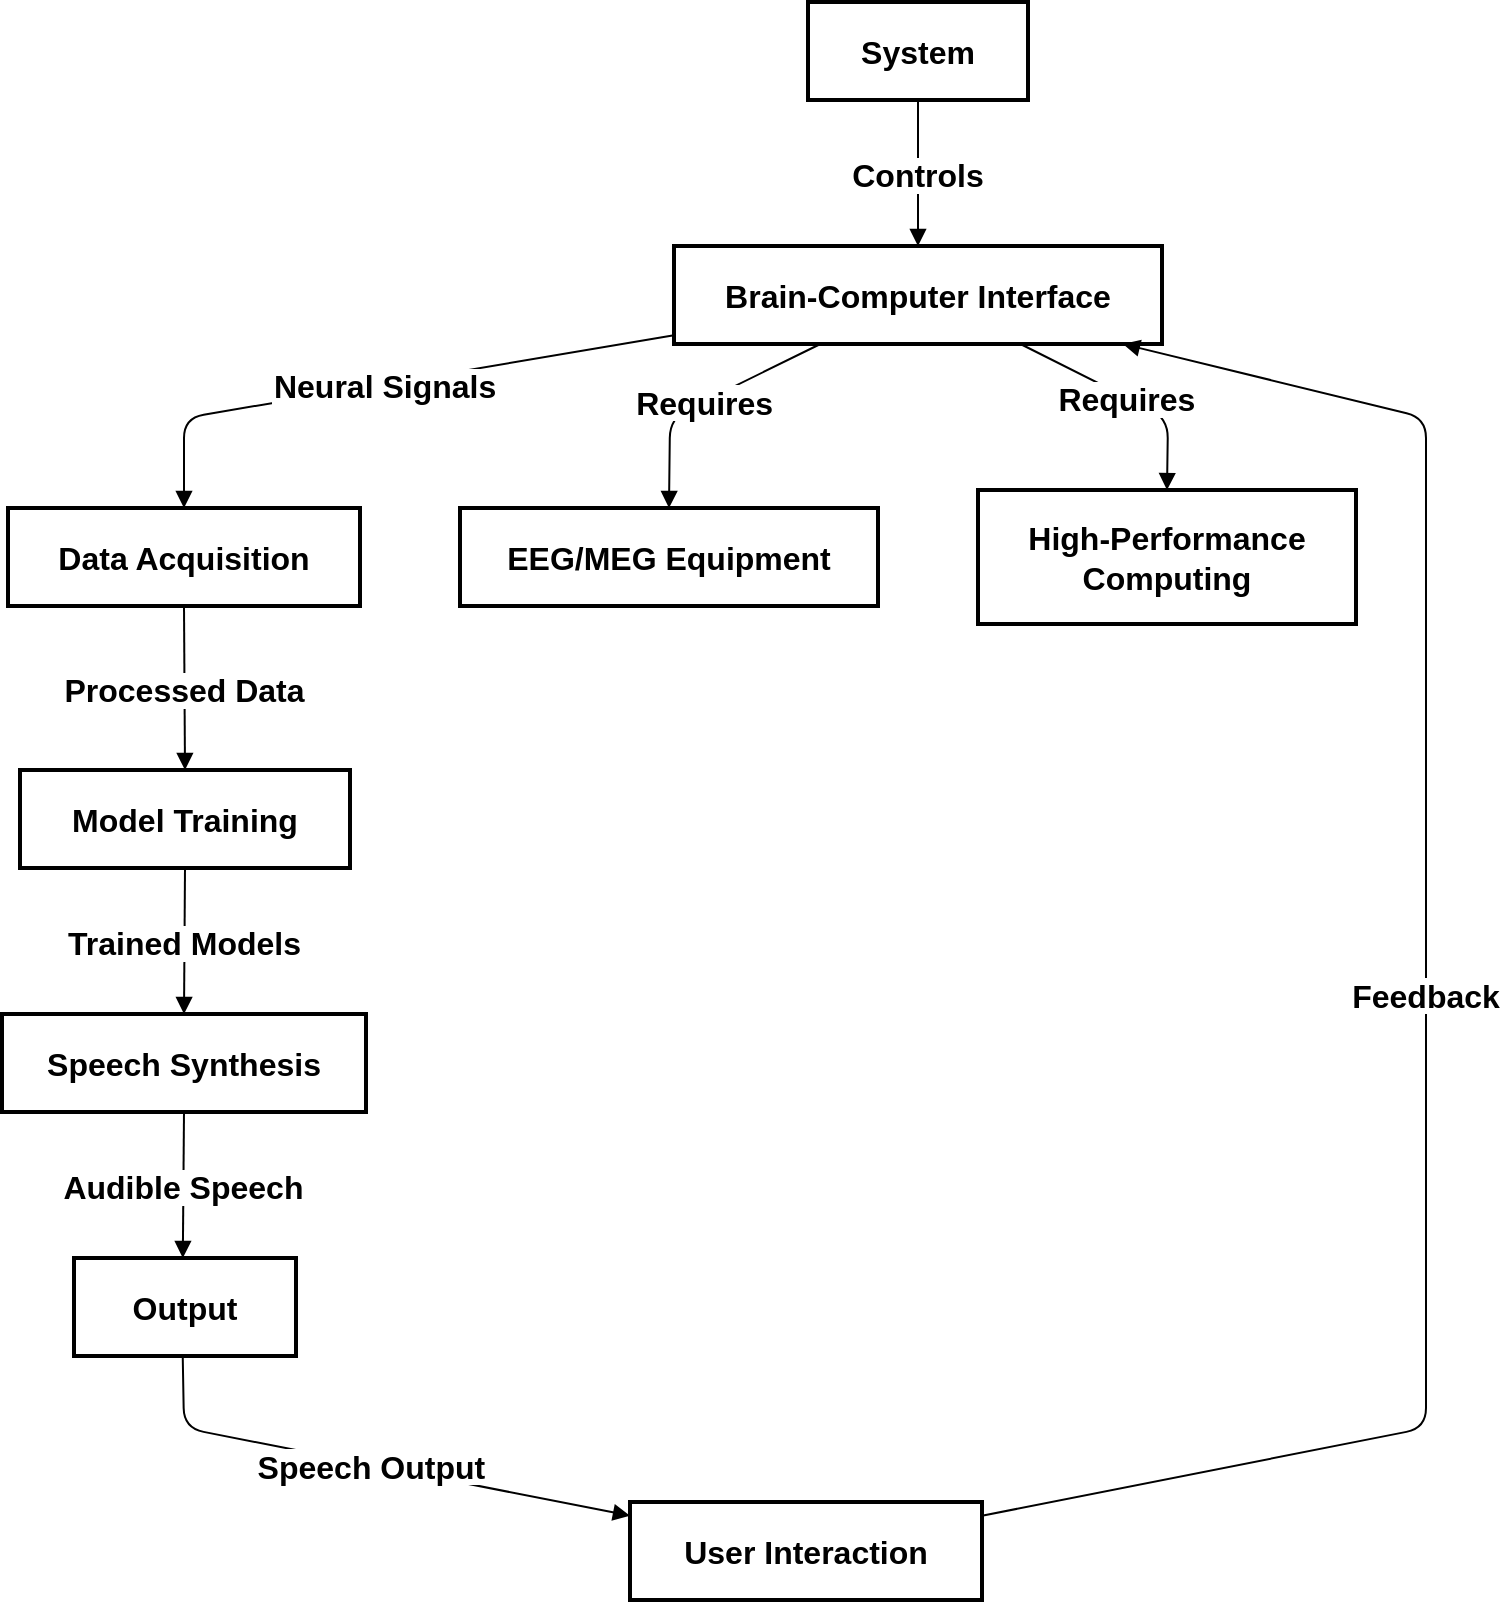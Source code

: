 <mxfile version="25.0.3">
  <diagram name="Page-1" id="Onr7bmdSrjfq3ZNb4axA">
    <mxGraphModel dx="2049" dy="-2406" grid="1" gridSize="10" guides="1" tooltips="1" connect="1" arrows="1" fold="1" page="1" pageScale="1" pageWidth="1100" pageHeight="1700" math="0" shadow="0">
      <root>
        <mxCell id="0" />
        <mxCell id="1" parent="0" />
        <mxCell id="e1c1xiwjVlodbPBNwCO6-135" value="System" style="whiteSpace=wrap;strokeWidth=2;fontSize=16;fontStyle=1" vertex="1" parent="1">
          <mxGeometry x="423" y="4730" width="110" height="49" as="geometry" />
        </mxCell>
        <mxCell id="e1c1xiwjVlodbPBNwCO6-136" value="Brain-Computer Interface" style="whiteSpace=wrap;strokeWidth=2;fontSize=16;fontStyle=1" vertex="1" parent="1">
          <mxGeometry x="356" y="4852" width="244" height="49" as="geometry" />
        </mxCell>
        <mxCell id="e1c1xiwjVlodbPBNwCO6-137" value="Data Acquisition" style="whiteSpace=wrap;strokeWidth=2;fontSize=16;fontStyle=1" vertex="1" parent="1">
          <mxGeometry x="23" y="4983" width="176" height="49" as="geometry" />
        </mxCell>
        <mxCell id="e1c1xiwjVlodbPBNwCO6-138" value="Model Training" style="whiteSpace=wrap;strokeWidth=2;fontSize=16;fontStyle=1" vertex="1" parent="1">
          <mxGeometry x="29" y="5114" width="165" height="49" as="geometry" />
        </mxCell>
        <mxCell id="e1c1xiwjVlodbPBNwCO6-139" value="Speech Synthesis" style="whiteSpace=wrap;strokeWidth=2;fontSize=16;fontStyle=1" vertex="1" parent="1">
          <mxGeometry x="20" y="5236" width="182" height="49" as="geometry" />
        </mxCell>
        <mxCell id="e1c1xiwjVlodbPBNwCO6-140" value="EEG/MEG Equipment" style="whiteSpace=wrap;strokeWidth=2;fontSize=16;fontStyle=1" vertex="1" parent="1">
          <mxGeometry x="249" y="4983" width="209" height="49" as="geometry" />
        </mxCell>
        <mxCell id="e1c1xiwjVlodbPBNwCO6-141" value="High-Performance Computing" style="whiteSpace=wrap;strokeWidth=2;fontSize=16;fontStyle=1" vertex="1" parent="1">
          <mxGeometry x="508" y="4974" width="189" height="67" as="geometry" />
        </mxCell>
        <mxCell id="e1c1xiwjVlodbPBNwCO6-142" value="Output" style="whiteSpace=wrap;strokeWidth=2;fontSize=16;fontStyle=1" vertex="1" parent="1">
          <mxGeometry x="56" y="5358" width="111" height="49" as="geometry" />
        </mxCell>
        <mxCell id="e1c1xiwjVlodbPBNwCO6-143" value="User Interaction" style="whiteSpace=wrap;strokeWidth=2;fontSize=16;fontStyle=1" vertex="1" parent="1">
          <mxGeometry x="334" y="5480" width="176" height="49" as="geometry" />
        </mxCell>
        <mxCell id="e1c1xiwjVlodbPBNwCO6-144" value="Controls" style="curved=1;startArrow=none;endArrow=block;exitX=0.5;exitY=1;entryX=0.5;entryY=0;rounded=0;fontSize=16;fontStyle=1" edge="1" parent="1" source="e1c1xiwjVlodbPBNwCO6-135" target="e1c1xiwjVlodbPBNwCO6-136">
          <mxGeometry relative="1" as="geometry">
            <Array as="points" />
          </mxGeometry>
        </mxCell>
        <mxCell id="e1c1xiwjVlodbPBNwCO6-145" value="Neural Signals" style="curved=0;startArrow=none;endArrow=block;exitX=0;exitY=0.91;entryX=0.5;entryY=0;rounded=1;fontSize=16;fontStyle=1" edge="1" parent="1" source="e1c1xiwjVlodbPBNwCO6-136" target="e1c1xiwjVlodbPBNwCO6-137">
          <mxGeometry relative="1" as="geometry">
            <Array as="points">
              <mxPoint x="111" y="4938" />
            </Array>
          </mxGeometry>
        </mxCell>
        <mxCell id="e1c1xiwjVlodbPBNwCO6-146" value="Processed Data" style="curved=1;startArrow=none;endArrow=block;exitX=0.5;exitY=1;entryX=0.5;entryY=-0.01;rounded=0;fontSize=16;fontStyle=1" edge="1" parent="1" source="e1c1xiwjVlodbPBNwCO6-137" target="e1c1xiwjVlodbPBNwCO6-138">
          <mxGeometry relative="1" as="geometry">
            <Array as="points" />
          </mxGeometry>
        </mxCell>
        <mxCell id="e1c1xiwjVlodbPBNwCO6-147" value="Trained Models" style="curved=1;startArrow=none;endArrow=block;exitX=0.5;exitY=0.99;entryX=0.5;entryY=-0.01;rounded=0;fontSize=16;fontStyle=1" edge="1" parent="1" source="e1c1xiwjVlodbPBNwCO6-138" target="e1c1xiwjVlodbPBNwCO6-139">
          <mxGeometry relative="1" as="geometry">
            <Array as="points" />
          </mxGeometry>
        </mxCell>
        <mxCell id="e1c1xiwjVlodbPBNwCO6-148" value="Requires" style="curved=0;startArrow=none;endArrow=block;exitX=0.3;exitY=1;entryX=0.5;entryY=0;rounded=1;fontSize=16;fontStyle=1" edge="1" parent="1" source="e1c1xiwjVlodbPBNwCO6-136" target="e1c1xiwjVlodbPBNwCO6-140">
          <mxGeometry relative="1" as="geometry">
            <Array as="points">
              <mxPoint x="354" y="4938" />
            </Array>
          </mxGeometry>
        </mxCell>
        <mxCell id="e1c1xiwjVlodbPBNwCO6-149" value="Requires" style="curved=0;startArrow=none;endArrow=block;exitX=0.71;exitY=1;entryX=0.5;entryY=0;rounded=1;fontSize=16;fontStyle=1" edge="1" parent="1" source="e1c1xiwjVlodbPBNwCO6-136" target="e1c1xiwjVlodbPBNwCO6-141">
          <mxGeometry relative="1" as="geometry">
            <Array as="points">
              <mxPoint x="603" y="4938" />
            </Array>
          </mxGeometry>
        </mxCell>
        <mxCell id="e1c1xiwjVlodbPBNwCO6-150" value="Audible Speech" style="curved=1;startArrow=none;endArrow=block;exitX=0.5;exitY=0.99;entryX=0.49;entryY=-0.01;rounded=0;fontSize=16;fontStyle=1" edge="1" parent="1" source="e1c1xiwjVlodbPBNwCO6-139" target="e1c1xiwjVlodbPBNwCO6-142">
          <mxGeometry relative="1" as="geometry">
            <Array as="points" />
          </mxGeometry>
        </mxCell>
        <mxCell id="e1c1xiwjVlodbPBNwCO6-151" value="Speech Output" style="curved=0;startArrow=none;endArrow=block;exitX=0.49;exitY=0.99;entryX=0;entryY=0.14;rounded=1;fontSize=16;fontStyle=1" edge="1" parent="1" source="e1c1xiwjVlodbPBNwCO6-142" target="e1c1xiwjVlodbPBNwCO6-143">
          <mxGeometry relative="1" as="geometry">
            <Array as="points">
              <mxPoint x="111" y="5443" />
            </Array>
          </mxGeometry>
        </mxCell>
        <mxCell id="e1c1xiwjVlodbPBNwCO6-152" value="Feedback" style="curved=0;startArrow=none;endArrow=block;exitX=1;exitY=0.14;entryX=0.92;entryY=1;rounded=1;fontSize=16;fontStyle=1" edge="1" parent="1" source="e1c1xiwjVlodbPBNwCO6-143" target="e1c1xiwjVlodbPBNwCO6-136">
          <mxGeometry relative="1" as="geometry">
            <Array as="points">
              <mxPoint x="732" y="5443" />
              <mxPoint x="732" y="4938" />
            </Array>
          </mxGeometry>
        </mxCell>
      </root>
    </mxGraphModel>
  </diagram>
</mxfile>
